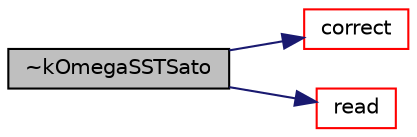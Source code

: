 digraph "~kOmegaSSTSato"
{
  bgcolor="transparent";
  edge [fontname="Helvetica",fontsize="10",labelfontname="Helvetica",labelfontsize="10"];
  node [fontname="Helvetica",fontsize="10",shape=record];
  rankdir="LR";
  Node2 [label="~kOmegaSSTSato",height=0.2,width=0.4,color="black", fillcolor="grey75", style="filled", fontcolor="black"];
  Node2 -> Node3 [color="midnightblue",fontsize="10",style="solid",fontname="Helvetica"];
  Node3 [label="correct",height=0.2,width=0.4,color="red",URL="$a32101.html#a3ae44b28050c3aa494c1d8e18cf618c1",tooltip="Solve the turbulence equations and correct the turbulence viscosity. "];
  Node2 -> Node5 [color="midnightblue",fontsize="10",style="solid",fontname="Helvetica"];
  Node5 [label="read",height=0.2,width=0.4,color="red",URL="$a32101.html#af816873151ddb0126e98bb2f914d8ed5",tooltip="Read model coefficients if they have changed. "];
}
